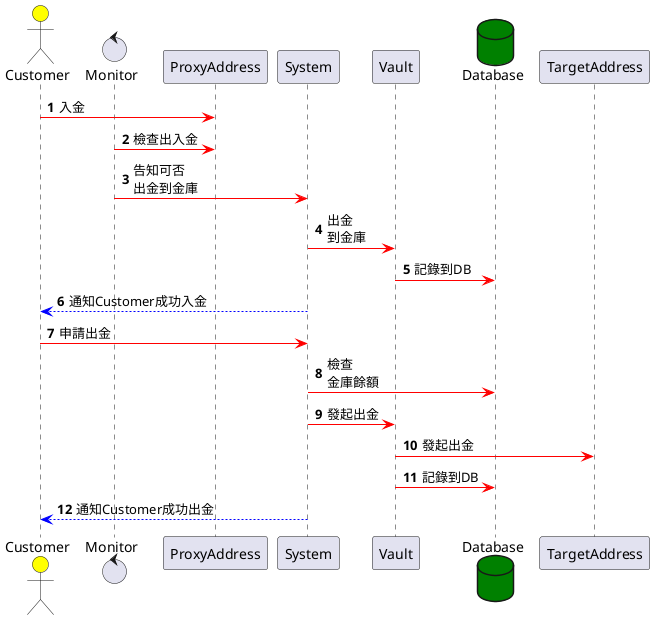 @startuml
actor Customer as customer #yellow
control Monitor as monitor
participant ProxyAddress as proxyAddress
participant System as system
participant Vault as vault
database Database  #Green
participant TargetAddress as targetAddress

autonumber
customer -[#red]> proxyAddress : 入金
monitor -[#red]> proxyAddress : 檢查出入金
monitor -[#red]> system :告知可否\n出金到金庫
system -[#red]> vault : 出金\n到金庫
vault -[#red]> Database : 記錄到DB
system --[#0000FF]> customer : 通知Customer成功入金

customer -[#red]> system : 申請出金
system -[#red]> Database : 檢查\n金庫餘額
system -[#red]> vault : 發起出金
vault -[#red]> targetAddress : 發起出金
vault -[#red]> Database : 記錄到DB
system --[#0000FF]> customer : 通知Customer成功出金
@enduml